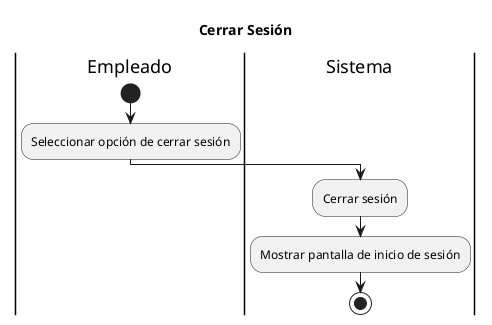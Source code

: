 @startuml da_Cerrar_Sesion
Title Cerrar Sesión
|Empleado|
start
:Seleccionar opción de cerrar sesión;
|Sistema|
:Cerrar sesión;
:Mostrar pantalla de inicio de sesión;
stop
@enduml
